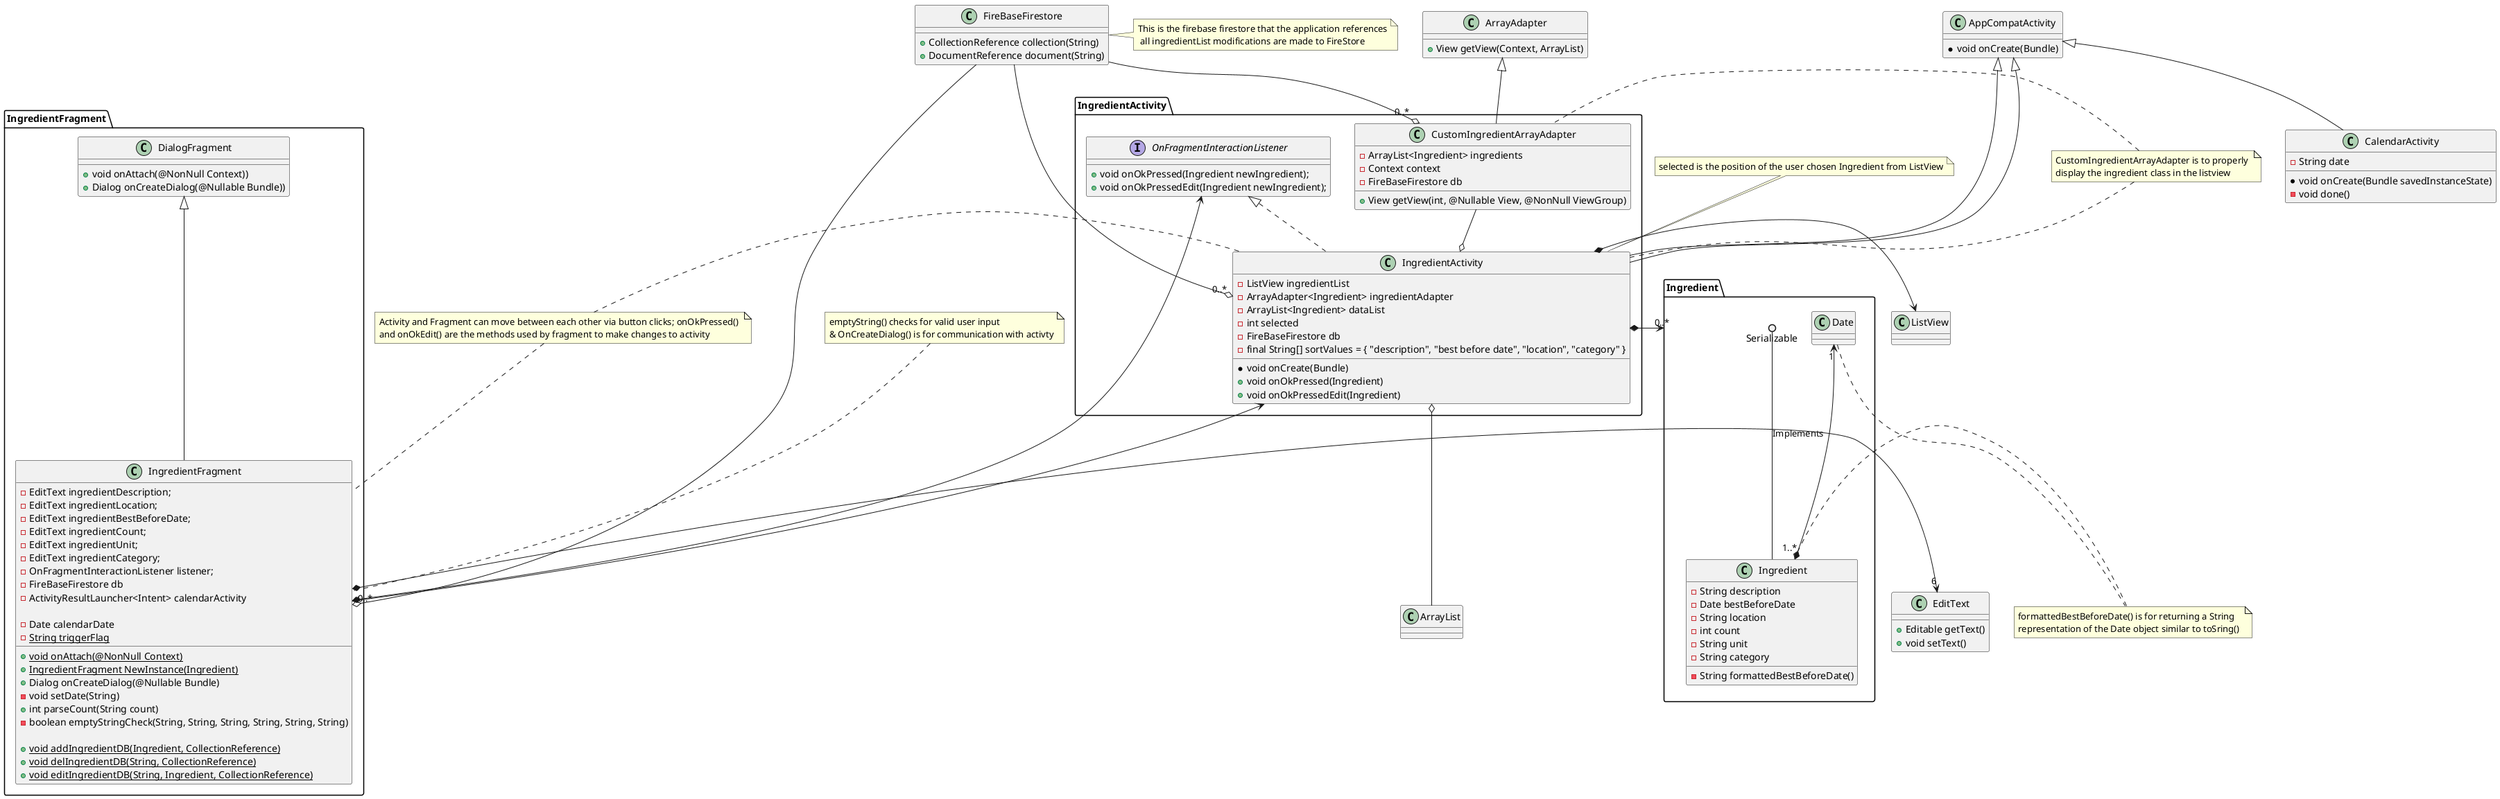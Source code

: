 @startuml
'https://plantuml.com/class-diagram

class ArrayAdapter {
+View getView(Context, ArrayList)
}

class EditText {
+Editable getText()
+void setText()
}

class FireBaseFirestore {
+CollectionReference collection(String)
+DocumentReference document(String)
}

class Ingredient.Ingredient {
-String description
-Date bestBeforeDate
-String location
-int count
-String unit
-String category

-String formattedBestBeforeDate()
}

class AppCompatActivity {
*void onCreate(Bundle)
}

class IngredientActivity.IngredientActivity extends AppCompatActivity implements IngredientActivity.OnFragmentInteractionListener
{
-ListView ingredientList
-ArrayAdapter<Ingredient> ingredientAdapter
-ArrayList<Ingredient> dataList
-int selected
-FireBaseFirestore db
-final String[] sortValues = { "description", "best before date", "location", "category" }

*void onCreate(Bundle)
+void onOkPressed(Ingredient)
+void onOkPressedEdit(Ingredient)
}

class IngredientFragment.DialogFragment {
+void onAttach(@NonNull Context))
+Dialog onCreateDialog(@Nullable Bundle))
}

class IngredientFragment.IngredientFragment {
-EditText ingredientDescription;
-EditText ingredientLocation;
-EditText ingredientBestBeforeDate;
-EditText ingredientCount;
-EditText ingredientUnit;
-EditText ingredientCategory;
-OnFragmentInteractionListener listener;
-FireBaseFirestore db
-ActivityResultLauncher<Intent> calendarActivity

- Date calendarDate
- {static} String triggerFlag

+ {static} void onAttach(@NonNull Context)
+ {static} IngredientFragment NewInstance(Ingredient)
+ Dialog onCreateDialog(@Nullable Bundle)
- void setDate(String)
+ int parseCount(String count)
- boolean emptyStringCheck(String, String, String, String, String, String)

+ {static}void addIngredientDB(Ingredient, CollectionReference)
+ {static}void delIngredientDB(String, CollectionReference)
+ {static}void editIngredientDB(String, Ingredient, CollectionReference)

}

interface IngredientActivity.OnFragmentInteractionListener {
+void onOkPressed(Ingredient newIngredient);
+void onOkPressedEdit(Ingredient newIngredient);
}

class IngredientActivity.CustomIngredientArrayAdapter extends ArrayAdapter {
- ArrayList<Ingredient> ingredients
- Context context
- FireBaseFirestore db

+ View getView(int, @Nullable View, @NonNull ViewGroup)
}

class CalendarActivity extends AppCompatActivity
{
    - String date
    * void onCreate(Bundle savedInstanceState)
    - void done()
}


Serializable ()-- Ingredient.Ingredient : Implements
Ingredient.Date "1" <--* "1..*" Ingredient.Ingredient

IngredientActivity.IngredientActivity  *->   "0..*"Ingredient
IngredientActivity.IngredientActivity *-> ListView
IngredientActivity.CustomIngredientArrayAdapter --o IngredientActivity.IngredientActivity
FireBaseFirestore --o "0..*" IngredientActivity.IngredientActivity

IngredientActivity.IngredientActivity o-- ArrayList
AppCompatActivity <|--- IngredientActivity.IngredientActivity
IngredientFragment.DialogFragment <|--- IngredientFragment.IngredientFragment
FireBaseFirestore --o "0..*" IngredientActivity.CustomIngredientArrayAdapter

IngredientFragment.IngredientFragment *-> "6" EditText
IngredientActivity.OnFragmentInteractionListener <-* IngredientFragment.IngredientFragment
FireBaseFirestore --o "0..*" IngredientFragment.IngredientFragment
IngredientActivity.IngredientActivity <--> IngredientFragment.IngredientFragment

note "Activity and Fragment can move between each other via button clicks; onOkPressed() \nand onOkEdit() are the methods used by fragment to make changes to activity" as N1
note "formattedBestBeforeDate() is for returning a String \nrepresentation of the Date object similar to toSring() " as N2
note "CustomIngredientArrayAdapter is to properly \ndisplay the ingredient class in the listview" as IActivity2
note "selected is the position of the user chosen Ingredient from ListView" as IActivity3
note "This is the firebase firestore that the application references\n all ingredientList modifications are made to FireStore" as FireBase
note "emptyString() checks for valid user input \n& OnCreateDialog() is for communication with activty" as error

N1 . IngredientFragment.IngredientFragment
IngredientActivity.IngredientActivity . N1

N2 . Ingredient.Ingredient
Ingredient.Date .. N2

IActivity2 . IngredientActivity.CustomIngredientArrayAdapter
IActivity2 .. IngredientActivity.IngredientActivity

IActivity3 .. IngredientActivity.IngredientActivity

FireBaseFirestore . FireBase

error .. IngredientFragment.IngredientFragment





@enduml
